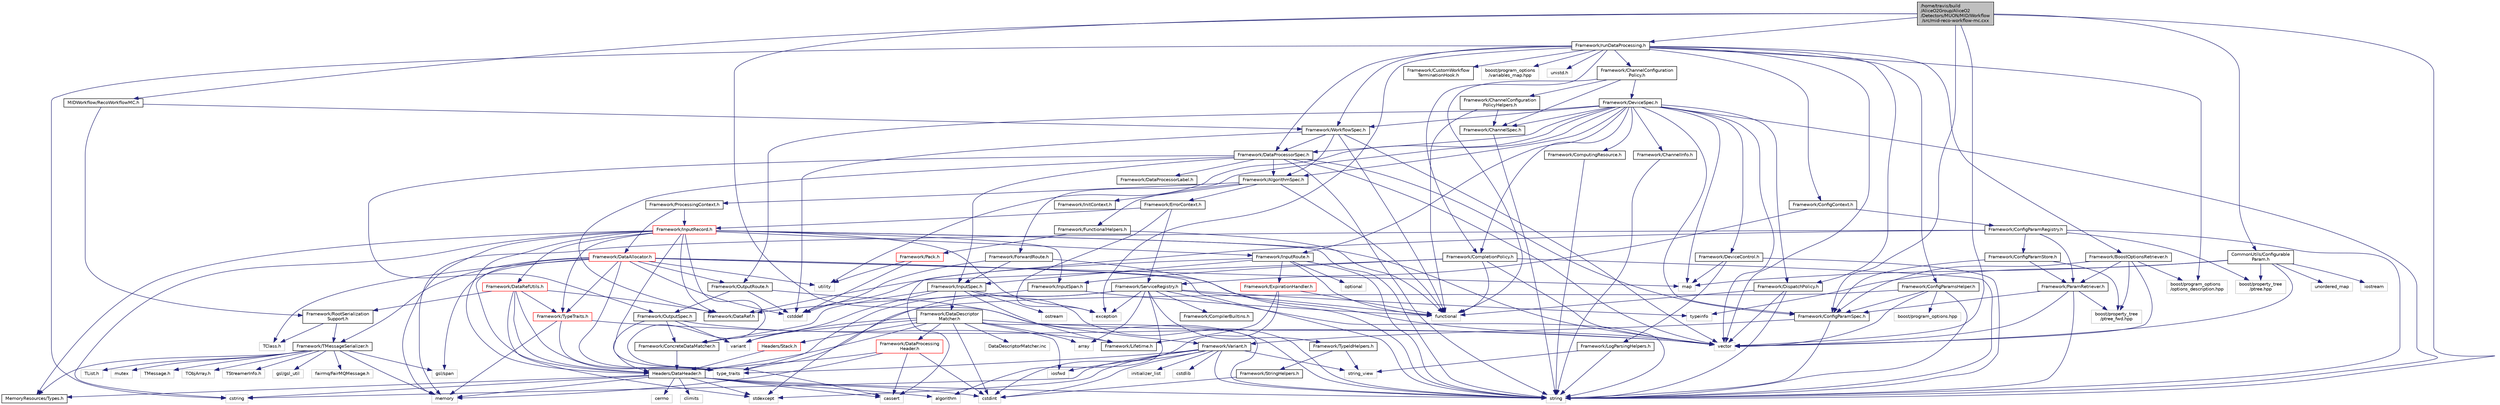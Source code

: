 digraph "/home/travis/build/AliceO2Group/AliceO2/Detectors/MUON/MID/Workflow/src/mid-reco-workflow-mc.cxx"
{
 // INTERACTIVE_SVG=YES
  bgcolor="transparent";
  edge [fontname="Helvetica",fontsize="10",labelfontname="Helvetica",labelfontsize="10"];
  node [fontname="Helvetica",fontsize="10",shape=record];
  Node0 [label="/home/travis/build\l/AliceO2Group/AliceO2\l/Detectors/MUON/MID/Workflow\l/src/mid-reco-workflow-mc.cxx",height=0.2,width=0.4,color="black", fillcolor="grey75", style="filled", fontcolor="black"];
  Node0 -> Node1 [color="midnightblue",fontsize="10",style="solid",fontname="Helvetica"];
  Node1 [label="string",height=0.2,width=0.4,color="grey75"];
  Node0 -> Node2 [color="midnightblue",fontsize="10",style="solid",fontname="Helvetica"];
  Node2 [label="vector",height=0.2,width=0.4,color="grey75"];
  Node0 -> Node3 [color="midnightblue",fontsize="10",style="solid",fontname="Helvetica"];
  Node3 [label="Framework/Variant.h",height=0.2,width=0.4,color="black",URL="$de/d56/Variant_8h.html"];
  Node3 -> Node4 [color="midnightblue",fontsize="10",style="solid",fontname="Helvetica"];
  Node4 [label="type_traits",height=0.2,width=0.4,color="grey75"];
  Node3 -> Node5 [color="midnightblue",fontsize="10",style="solid",fontname="Helvetica"];
  Node5 [label="cstring",height=0.2,width=0.4,color="grey75"];
  Node3 -> Node6 [color="midnightblue",fontsize="10",style="solid",fontname="Helvetica"];
  Node6 [label="cstdint",height=0.2,width=0.4,color="grey75"];
  Node3 -> Node7 [color="midnightblue",fontsize="10",style="solid",fontname="Helvetica"];
  Node7 [label="cstdlib",height=0.2,width=0.4,color="grey75"];
  Node3 -> Node8 [color="midnightblue",fontsize="10",style="solid",fontname="Helvetica"];
  Node8 [label="stdexcept",height=0.2,width=0.4,color="grey75"];
  Node3 -> Node9 [color="midnightblue",fontsize="10",style="solid",fontname="Helvetica"];
  Node9 [label="iosfwd",height=0.2,width=0.4,color="grey75"];
  Node3 -> Node10 [color="midnightblue",fontsize="10",style="solid",fontname="Helvetica"];
  Node10 [label="initializer_list",height=0.2,width=0.4,color="grey75"];
  Node3 -> Node11 [color="midnightblue",fontsize="10",style="solid",fontname="Helvetica"];
  Node11 [label="string_view",height=0.2,width=0.4,color="grey75"];
  Node3 -> Node1 [color="midnightblue",fontsize="10",style="solid",fontname="Helvetica"];
  Node0 -> Node12 [color="midnightblue",fontsize="10",style="solid",fontname="Helvetica"];
  Node12 [label="CommonUtils/Configurable\lParam.h",height=0.2,width=0.4,color="black",URL="$db/d2c/ConfigurableParam_8h.html"];
  Node12 -> Node2 [color="midnightblue",fontsize="10",style="solid",fontname="Helvetica"];
  Node12 -> Node13 [color="midnightblue",fontsize="10",style="solid",fontname="Helvetica"];
  Node13 [label="map",height=0.2,width=0.4,color="grey75"];
  Node12 -> Node14 [color="midnightblue",fontsize="10",style="solid",fontname="Helvetica"];
  Node14 [label="unordered_map",height=0.2,width=0.4,color="grey75"];
  Node12 -> Node15 [color="midnightblue",fontsize="10",style="solid",fontname="Helvetica"];
  Node15 [label="boost/property_tree\l/ptree.hpp",height=0.2,width=0.4,color="grey75"];
  Node12 -> Node16 [color="midnightblue",fontsize="10",style="solid",fontname="Helvetica"];
  Node16 [label="typeinfo",height=0.2,width=0.4,color="grey75"];
  Node12 -> Node17 [color="midnightblue",fontsize="10",style="solid",fontname="Helvetica"];
  Node17 [label="iostream",height=0.2,width=0.4,color="grey75"];
  Node0 -> Node18 [color="midnightblue",fontsize="10",style="solid",fontname="Helvetica"];
  Node18 [label="MIDWorkflow/RecoWorkflowMC.h",height=0.2,width=0.4,color="black",URL="$dc/dd4/RecoWorkflowMC_8h.html",tooltip="Definition of the reconstruction workflow for MID MC. "];
  Node18 -> Node19 [color="midnightblue",fontsize="10",style="solid",fontname="Helvetica"];
  Node19 [label="Framework/RootSerialization\lSupport.h",height=0.2,width=0.4,color="black",URL="$db/dff/RootSerializationSupport_8h.html"];
  Node19 -> Node20 [color="midnightblue",fontsize="10",style="solid",fontname="Helvetica"];
  Node20 [label="Framework/TMessageSerializer.h",height=0.2,width=0.4,color="black",URL="$d8/d3c/TMessageSerializer_8h.html"];
  Node20 -> Node21 [color="midnightblue",fontsize="10",style="solid",fontname="Helvetica"];
  Node21 [label="fairmq/FairMQMessage.h",height=0.2,width=0.4,color="grey75"];
  Node20 -> Node22 [color="midnightblue",fontsize="10",style="solid",fontname="Helvetica"];
  Node22 [label="TList.h",height=0.2,width=0.4,color="grey75"];
  Node20 -> Node23 [color="midnightblue",fontsize="10",style="solid",fontname="Helvetica"];
  Node23 [label="TMessage.h",height=0.2,width=0.4,color="grey75"];
  Node20 -> Node24 [color="midnightblue",fontsize="10",style="solid",fontname="Helvetica"];
  Node24 [label="TObjArray.h",height=0.2,width=0.4,color="grey75"];
  Node20 -> Node25 [color="midnightblue",fontsize="10",style="solid",fontname="Helvetica"];
  Node25 [label="TStreamerInfo.h",height=0.2,width=0.4,color="grey75"];
  Node20 -> Node26 [color="midnightblue",fontsize="10",style="solid",fontname="Helvetica"];
  Node26 [label="gsl/gsl_util",height=0.2,width=0.4,color="grey75"];
  Node20 -> Node27 [color="midnightblue",fontsize="10",style="solid",fontname="Helvetica"];
  Node27 [label="gsl/span",height=0.2,width=0.4,color="grey75"];
  Node20 -> Node28 [color="midnightblue",fontsize="10",style="solid",fontname="Helvetica"];
  Node28 [label="memory",height=0.2,width=0.4,color="grey75"];
  Node20 -> Node29 [color="midnightblue",fontsize="10",style="solid",fontname="Helvetica"];
  Node29 [label="mutex",height=0.2,width=0.4,color="grey75"];
  Node20 -> Node30 [color="midnightblue",fontsize="10",style="solid",fontname="Helvetica"];
  Node30 [label="MemoryResources/Types.h",height=0.2,width=0.4,color="black",URL="$d7/df8/Types_8h.html"];
  Node19 -> Node31 [color="midnightblue",fontsize="10",style="solid",fontname="Helvetica"];
  Node31 [label="TClass.h",height=0.2,width=0.4,color="grey75"];
  Node18 -> Node32 [color="midnightblue",fontsize="10",style="solid",fontname="Helvetica"];
  Node32 [label="Framework/WorkflowSpec.h",height=0.2,width=0.4,color="black",URL="$df/da1/WorkflowSpec_8h.html"];
  Node32 -> Node33 [color="midnightblue",fontsize="10",style="solid",fontname="Helvetica"];
  Node33 [label="Framework/DataProcessorSpec.h",height=0.2,width=0.4,color="black",URL="$d0/df4/DataProcessorSpec_8h.html"];
  Node33 -> Node34 [color="midnightblue",fontsize="10",style="solid",fontname="Helvetica"];
  Node34 [label="Framework/AlgorithmSpec.h",height=0.2,width=0.4,color="black",URL="$d0/d14/AlgorithmSpec_8h.html"];
  Node34 -> Node35 [color="midnightblue",fontsize="10",style="solid",fontname="Helvetica"];
  Node35 [label="Framework/ProcessingContext.h",height=0.2,width=0.4,color="black",URL="$de/d6a/ProcessingContext_8h.html"];
  Node35 -> Node36 [color="midnightblue",fontsize="10",style="solid",fontname="Helvetica"];
  Node36 [label="Framework/InputRecord.h",height=0.2,width=0.4,color="red",URL="$d6/d5c/InputRecord_8h.html"];
  Node36 -> Node37 [color="midnightblue",fontsize="10",style="solid",fontname="Helvetica"];
  Node37 [label="Framework/DataRef.h",height=0.2,width=0.4,color="black",URL="$d5/dfb/DataRef_8h.html"];
  Node36 -> Node38 [color="midnightblue",fontsize="10",style="solid",fontname="Helvetica"];
  Node38 [label="Framework/DataRefUtils.h",height=0.2,width=0.4,color="red",URL="$d5/db8/DataRefUtils_8h.html"];
  Node38 -> Node37 [color="midnightblue",fontsize="10",style="solid",fontname="Helvetica"];
  Node38 -> Node19 [color="midnightblue",fontsize="10",style="solid",fontname="Helvetica"];
  Node38 -> Node40 [color="midnightblue",fontsize="10",style="solid",fontname="Helvetica"];
  Node40 [label="Framework/TypeTraits.h",height=0.2,width=0.4,color="red",URL="$d0/d95/TypeTraits_8h.html"];
  Node40 -> Node4 [color="midnightblue",fontsize="10",style="solid",fontname="Helvetica"];
  Node40 -> Node2 [color="midnightblue",fontsize="10",style="solid",fontname="Helvetica"];
  Node40 -> Node28 [color="midnightblue",fontsize="10",style="solid",fontname="Helvetica"];
  Node38 -> Node60 [color="midnightblue",fontsize="10",style="solid",fontname="Helvetica"];
  Node60 [label="Headers/DataHeader.h",height=0.2,width=0.4,color="black",URL="$dc/dcd/DataHeader_8h.html"];
  Node60 -> Node6 [color="midnightblue",fontsize="10",style="solid",fontname="Helvetica"];
  Node60 -> Node28 [color="midnightblue",fontsize="10",style="solid",fontname="Helvetica"];
  Node60 -> Node61 [color="midnightblue",fontsize="10",style="solid",fontname="Helvetica"];
  Node61 [label="cassert",height=0.2,width=0.4,color="grey75"];
  Node60 -> Node5 [color="midnightblue",fontsize="10",style="solid",fontname="Helvetica"];
  Node60 -> Node62 [color="midnightblue",fontsize="10",style="solid",fontname="Helvetica"];
  Node62 [label="algorithm",height=0.2,width=0.4,color="grey75"];
  Node60 -> Node8 [color="midnightblue",fontsize="10",style="solid",fontname="Helvetica"];
  Node60 -> Node1 [color="midnightblue",fontsize="10",style="solid",fontname="Helvetica"];
  Node60 -> Node63 [color="midnightblue",fontsize="10",style="solid",fontname="Helvetica"];
  Node63 [label="climits",height=0.2,width=0.4,color="grey75"];
  Node60 -> Node30 [color="midnightblue",fontsize="10",style="solid",fontname="Helvetica"];
  Node60 -> Node64 [color="midnightblue",fontsize="10",style="solid",fontname="Helvetica"];
  Node64 [label="cerrno",height=0.2,width=0.4,color="grey75"];
  Node38 -> Node8 [color="midnightblue",fontsize="10",style="solid",fontname="Helvetica"];
  Node38 -> Node4 [color="midnightblue",fontsize="10",style="solid",fontname="Helvetica"];
  Node36 -> Node89 [color="midnightblue",fontsize="10",style="solid",fontname="Helvetica"];
  Node89 [label="Framework/InputRoute.h",height=0.2,width=0.4,color="black",URL="$d5/d19/InputRoute_8h.html"];
  Node89 -> Node90 [color="midnightblue",fontsize="10",style="solid",fontname="Helvetica"];
  Node90 [label="Framework/ExpirationHandler.h",height=0.2,width=0.4,color="red",URL="$d2/dd9/ExpirationHandler_8h.html"];
  Node90 -> Node65 [color="midnightblue",fontsize="10",style="solid",fontname="Helvetica"];
  Node65 [label="Framework/Lifetime.h",height=0.2,width=0.4,color="black",URL="$dc/dca/Lifetime_8h.html"];
  Node90 -> Node6 [color="midnightblue",fontsize="10",style="solid",fontname="Helvetica"];
  Node90 -> Node92 [color="midnightblue",fontsize="10",style="solid",fontname="Helvetica"];
  Node92 [label="functional",height=0.2,width=0.4,color="grey75"];
  Node89 -> Node68 [color="midnightblue",fontsize="10",style="solid",fontname="Helvetica"];
  Node68 [label="Framework/InputSpec.h",height=0.2,width=0.4,color="black",URL="$d5/d3f/InputSpec_8h.html"];
  Node68 -> Node65 [color="midnightblue",fontsize="10",style="solid",fontname="Helvetica"];
  Node68 -> Node66 [color="midnightblue",fontsize="10",style="solid",fontname="Helvetica"];
  Node66 [label="Framework/ConcreteDataMatcher.h",height=0.2,width=0.4,color="black",URL="$d0/d1b/ConcreteDataMatcher_8h.html"];
  Node66 -> Node60 [color="midnightblue",fontsize="10",style="solid",fontname="Helvetica"];
  Node68 -> Node69 [color="midnightblue",fontsize="10",style="solid",fontname="Helvetica"];
  Node69 [label="Framework/DataDescriptor\lMatcher.h",height=0.2,width=0.4,color="black",URL="$d3/da3/DataDescriptorMatcher_8h.html"];
  Node69 -> Node66 [color="midnightblue",fontsize="10",style="solid",fontname="Helvetica"];
  Node69 -> Node70 [color="midnightblue",fontsize="10",style="solid",fontname="Helvetica"];
  Node70 [label="Framework/DataProcessing\lHeader.h",height=0.2,width=0.4,color="red",URL="$d6/dc9/DataProcessingHeader_8h.html"];
  Node70 -> Node60 [color="midnightblue",fontsize="10",style="solid",fontname="Helvetica"];
  Node70 -> Node6 [color="midnightblue",fontsize="10",style="solid",fontname="Helvetica"];
  Node70 -> Node28 [color="midnightblue",fontsize="10",style="solid",fontname="Helvetica"];
  Node70 -> Node61 [color="midnightblue",fontsize="10",style="solid",fontname="Helvetica"];
  Node69 -> Node60 [color="midnightblue",fontsize="10",style="solid",fontname="Helvetica"];
  Node69 -> Node73 [color="midnightblue",fontsize="10",style="solid",fontname="Helvetica"];
  Node73 [label="Headers/Stack.h",height=0.2,width=0.4,color="red",URL="$d4/d00/Headers_2include_2Headers_2Stack_8h.html"];
  Node73 -> Node60 [color="midnightblue",fontsize="10",style="solid",fontname="Helvetica"];
  Node69 -> Node47 [color="midnightblue",fontsize="10",style="solid",fontname="Helvetica"];
  Node47 [label="array",height=0.2,width=0.4,color="grey75"];
  Node69 -> Node6 [color="midnightblue",fontsize="10",style="solid",fontname="Helvetica"];
  Node69 -> Node9 [color="midnightblue",fontsize="10",style="solid",fontname="Helvetica"];
  Node69 -> Node1 [color="midnightblue",fontsize="10",style="solid",fontname="Helvetica"];
  Node69 -> Node67 [color="midnightblue",fontsize="10",style="solid",fontname="Helvetica"];
  Node67 [label="variant",height=0.2,width=0.4,color="grey75"];
  Node69 -> Node2 [color="midnightblue",fontsize="10",style="solid",fontname="Helvetica"];
  Node69 -> Node83 [color="midnightblue",fontsize="10",style="solid",fontname="Helvetica"];
  Node83 [label="DataDescriptorMatcher.inc",height=0.2,width=0.4,color="grey75"];
  Node68 -> Node1 [color="midnightblue",fontsize="10",style="solid",fontname="Helvetica"];
  Node68 -> Node84 [color="midnightblue",fontsize="10",style="solid",fontname="Helvetica"];
  Node84 [label="ostream",height=0.2,width=0.4,color="grey75"];
  Node68 -> Node67 [color="midnightblue",fontsize="10",style="solid",fontname="Helvetica"];
  Node89 -> Node93 [color="midnightblue",fontsize="10",style="solid",fontname="Helvetica"];
  Node93 [label="cstddef",height=0.2,width=0.4,color="grey75"];
  Node89 -> Node1 [color="midnightblue",fontsize="10",style="solid",fontname="Helvetica"];
  Node89 -> Node92 [color="midnightblue",fontsize="10",style="solid",fontname="Helvetica"];
  Node89 -> Node86 [color="midnightblue",fontsize="10",style="solid",fontname="Helvetica"];
  Node86 [label="optional",height=0.2,width=0.4,color="grey75"];
  Node36 -> Node40 [color="midnightblue",fontsize="10",style="solid",fontname="Helvetica"];
  Node36 -> Node94 [color="midnightblue",fontsize="10",style="solid",fontname="Helvetica"];
  Node94 [label="Framework/InputSpan.h",height=0.2,width=0.4,color="black",URL="$da/d0f/InputSpan_8h.html"];
  Node94 -> Node37 [color="midnightblue",fontsize="10",style="solid",fontname="Helvetica"];
  Node94 -> Node92 [color="midnightblue",fontsize="10",style="solid",fontname="Helvetica"];
  Node36 -> Node30 [color="midnightblue",fontsize="10",style="solid",fontname="Helvetica"];
  Node36 -> Node60 [color="midnightblue",fontsize="10",style="solid",fontname="Helvetica"];
  Node36 -> Node1 [color="midnightblue",fontsize="10",style="solid",fontname="Helvetica"];
  Node36 -> Node2 [color="midnightblue",fontsize="10",style="solid",fontname="Helvetica"];
  Node36 -> Node5 [color="midnightblue",fontsize="10",style="solid",fontname="Helvetica"];
  Node36 -> Node61 [color="midnightblue",fontsize="10",style="solid",fontname="Helvetica"];
  Node36 -> Node97 [color="midnightblue",fontsize="10",style="solid",fontname="Helvetica"];
  Node97 [label="exception",height=0.2,width=0.4,color="grey75"];
  Node36 -> Node28 [color="midnightblue",fontsize="10",style="solid",fontname="Helvetica"];
  Node36 -> Node4 [color="midnightblue",fontsize="10",style="solid",fontname="Helvetica"];
  Node35 -> Node98 [color="midnightblue",fontsize="10",style="solid",fontname="Helvetica"];
  Node98 [label="Framework/DataAllocator.h",height=0.2,width=0.4,color="red",URL="$d1/d28/DataAllocator_8h.html"];
  Node98 -> Node112 [color="midnightblue",fontsize="10",style="solid",fontname="Helvetica"];
  Node112 [label="Framework/OutputRoute.h",height=0.2,width=0.4,color="black",URL="$d6/df4/OutputRoute_8h.html"];
  Node112 -> Node59 [color="midnightblue",fontsize="10",style="solid",fontname="Helvetica"];
  Node59 [label="Framework/OutputSpec.h",height=0.2,width=0.4,color="black",URL="$db/d2d/OutputSpec_8h.html"];
  Node59 -> Node60 [color="midnightblue",fontsize="10",style="solid",fontname="Helvetica"];
  Node59 -> Node65 [color="midnightblue",fontsize="10",style="solid",fontname="Helvetica"];
  Node59 -> Node66 [color="midnightblue",fontsize="10",style="solid",fontname="Helvetica"];
  Node59 -> Node67 [color="midnightblue",fontsize="10",style="solid",fontname="Helvetica"];
  Node112 -> Node93 [color="midnightblue",fontsize="10",style="solid",fontname="Helvetica"];
  Node112 -> Node1 [color="midnightblue",fontsize="10",style="solid",fontname="Helvetica"];
  Node98 -> Node20 [color="midnightblue",fontsize="10",style="solid",fontname="Helvetica"];
  Node98 -> Node40 [color="midnightblue",fontsize="10",style="solid",fontname="Helvetica"];
  Node98 -> Node60 [color="midnightblue",fontsize="10",style="solid",fontname="Helvetica"];
  Node98 -> Node31 [color="midnightblue",fontsize="10",style="solid",fontname="Helvetica"];
  Node98 -> Node27 [color="midnightblue",fontsize="10",style="solid",fontname="Helvetica"];
  Node98 -> Node2 [color="midnightblue",fontsize="10",style="solid",fontname="Helvetica"];
  Node98 -> Node13 [color="midnightblue",fontsize="10",style="solid",fontname="Helvetica"];
  Node98 -> Node1 [color="midnightblue",fontsize="10",style="solid",fontname="Helvetica"];
  Node98 -> Node46 [color="midnightblue",fontsize="10",style="solid",fontname="Helvetica"];
  Node46 [label="utility",height=0.2,width=0.4,color="grey75"];
  Node98 -> Node4 [color="midnightblue",fontsize="10",style="solid",fontname="Helvetica"];
  Node98 -> Node93 [color="midnightblue",fontsize="10",style="solid",fontname="Helvetica"];
  Node34 -> Node115 [color="midnightblue",fontsize="10",style="solid",fontname="Helvetica"];
  Node115 [label="Framework/ErrorContext.h",height=0.2,width=0.4,color="black",URL="$d7/dad/ErrorContext_8h.html"];
  Node115 -> Node36 [color="midnightblue",fontsize="10",style="solid",fontname="Helvetica"];
  Node115 -> Node116 [color="midnightblue",fontsize="10",style="solid",fontname="Helvetica"];
  Node116 [label="Framework/ServiceRegistry.h",height=0.2,width=0.4,color="black",URL="$d8/d17/ServiceRegistry_8h.html"];
  Node116 -> Node117 [color="midnightblue",fontsize="10",style="solid",fontname="Helvetica"];
  Node117 [label="Framework/CompilerBuiltins.h",height=0.2,width=0.4,color="black",URL="$d9/de8/CompilerBuiltins_8h.html"];
  Node116 -> Node100 [color="midnightblue",fontsize="10",style="solid",fontname="Helvetica"];
  Node100 [label="Framework/TypeIdHelpers.h",height=0.2,width=0.4,color="black",URL="$d2/d9a/TypeIdHelpers_8h.html"];
  Node100 -> Node11 [color="midnightblue",fontsize="10",style="solid",fontname="Helvetica"];
  Node100 -> Node101 [color="midnightblue",fontsize="10",style="solid",fontname="Helvetica"];
  Node101 [label="Framework/StringHelpers.h",height=0.2,width=0.4,color="black",URL="$db/dff/StringHelpers_8h.html"];
  Node101 -> Node6 [color="midnightblue",fontsize="10",style="solid",fontname="Helvetica"];
  Node116 -> Node62 [color="midnightblue",fontsize="10",style="solid",fontname="Helvetica"];
  Node116 -> Node47 [color="midnightblue",fontsize="10",style="solid",fontname="Helvetica"];
  Node116 -> Node97 [color="midnightblue",fontsize="10",style="solid",fontname="Helvetica"];
  Node116 -> Node92 [color="midnightblue",fontsize="10",style="solid",fontname="Helvetica"];
  Node116 -> Node1 [color="midnightblue",fontsize="10",style="solid",fontname="Helvetica"];
  Node116 -> Node4 [color="midnightblue",fontsize="10",style="solid",fontname="Helvetica"];
  Node116 -> Node16 [color="midnightblue",fontsize="10",style="solid",fontname="Helvetica"];
  Node116 -> Node8 [color="midnightblue",fontsize="10",style="solid",fontname="Helvetica"];
  Node115 -> Node97 [color="midnightblue",fontsize="10",style="solid",fontname="Helvetica"];
  Node34 -> Node118 [color="midnightblue",fontsize="10",style="solid",fontname="Helvetica"];
  Node118 [label="Framework/InitContext.h",height=0.2,width=0.4,color="black",URL="$d4/d2b/InitContext_8h.html"];
  Node34 -> Node119 [color="midnightblue",fontsize="10",style="solid",fontname="Helvetica"];
  Node119 [label="Framework/FunctionalHelpers.h",height=0.2,width=0.4,color="black",URL="$de/d9b/FunctionalHelpers_8h.html"];
  Node119 -> Node120 [color="midnightblue",fontsize="10",style="solid",fontname="Helvetica"];
  Node120 [label="Framework/Pack.h",height=0.2,width=0.4,color="red",URL="$dd/dce/Pack_8h.html"];
  Node120 -> Node93 [color="midnightblue",fontsize="10",style="solid",fontname="Helvetica"];
  Node120 -> Node46 [color="midnightblue",fontsize="10",style="solid",fontname="Helvetica"];
  Node119 -> Node92 [color="midnightblue",fontsize="10",style="solid",fontname="Helvetica"];
  Node34 -> Node92 [color="midnightblue",fontsize="10",style="solid",fontname="Helvetica"];
  Node33 -> Node121 [color="midnightblue",fontsize="10",style="solid",fontname="Helvetica"];
  Node121 [label="Framework/ConfigParamSpec.h",height=0.2,width=0.4,color="black",URL="$d0/d1c/ConfigParamSpec_8h.html"];
  Node121 -> Node3 [color="midnightblue",fontsize="10",style="solid",fontname="Helvetica"];
  Node121 -> Node1 [color="midnightblue",fontsize="10",style="solid",fontname="Helvetica"];
  Node33 -> Node122 [color="midnightblue",fontsize="10",style="solid",fontname="Helvetica"];
  Node122 [label="Framework/DataProcessorLabel.h",height=0.2,width=0.4,color="black",URL="$d1/df2/DataProcessorLabel_8h.html"];
  Node33 -> Node37 [color="midnightblue",fontsize="10",style="solid",fontname="Helvetica"];
  Node33 -> Node68 [color="midnightblue",fontsize="10",style="solid",fontname="Helvetica"];
  Node33 -> Node59 [color="midnightblue",fontsize="10",style="solid",fontname="Helvetica"];
  Node33 -> Node1 [color="midnightblue",fontsize="10",style="solid",fontname="Helvetica"];
  Node33 -> Node2 [color="midnightblue",fontsize="10",style="solid",fontname="Helvetica"];
  Node32 -> Node34 [color="midnightblue",fontsize="10",style="solid",fontname="Helvetica"];
  Node32 -> Node2 [color="midnightblue",fontsize="10",style="solid",fontname="Helvetica"];
  Node32 -> Node92 [color="midnightblue",fontsize="10",style="solid",fontname="Helvetica"];
  Node32 -> Node93 [color="midnightblue",fontsize="10",style="solid",fontname="Helvetica"];
  Node0 -> Node121 [color="midnightblue",fontsize="10",style="solid",fontname="Helvetica"];
  Node0 -> Node123 [color="midnightblue",fontsize="10",style="solid",fontname="Helvetica"];
  Node123 [label="Framework/runDataProcessing.h",height=0.2,width=0.4,color="black",URL="$db/dd0/runDataProcessing_8h.html"];
  Node123 -> Node124 [color="midnightblue",fontsize="10",style="solid",fontname="Helvetica"];
  Node124 [label="Framework/ChannelConfiguration\lPolicy.h",height=0.2,width=0.4,color="black",URL="$dd/d0f/ChannelConfigurationPolicy_8h.html"];
  Node124 -> Node125 [color="midnightblue",fontsize="10",style="solid",fontname="Helvetica"];
  Node125 [label="Framework/ChannelConfiguration\lPolicyHelpers.h",height=0.2,width=0.4,color="black",URL="$d6/d05/ChannelConfigurationPolicyHelpers_8h.html"];
  Node125 -> Node126 [color="midnightblue",fontsize="10",style="solid",fontname="Helvetica"];
  Node126 [label="Framework/ChannelSpec.h",height=0.2,width=0.4,color="black",URL="$d6/d72/ChannelSpec_8h.html"];
  Node126 -> Node1 [color="midnightblue",fontsize="10",style="solid",fontname="Helvetica"];
  Node125 -> Node92 [color="midnightblue",fontsize="10",style="solid",fontname="Helvetica"];
  Node124 -> Node126 [color="midnightblue",fontsize="10",style="solid",fontname="Helvetica"];
  Node124 -> Node127 [color="midnightblue",fontsize="10",style="solid",fontname="Helvetica"];
  Node127 [label="Framework/DeviceSpec.h",height=0.2,width=0.4,color="black",URL="$df/de8/DeviceSpec_8h.html"];
  Node127 -> Node32 [color="midnightblue",fontsize="10",style="solid",fontname="Helvetica"];
  Node127 -> Node128 [color="midnightblue",fontsize="10",style="solid",fontname="Helvetica"];
  Node128 [label="Framework/ComputingResource.h",height=0.2,width=0.4,color="black",URL="$d8/d62/ComputingResource_8h.html"];
  Node128 -> Node1 [color="midnightblue",fontsize="10",style="solid",fontname="Helvetica"];
  Node127 -> Node33 [color="midnightblue",fontsize="10",style="solid",fontname="Helvetica"];
  Node127 -> Node126 [color="midnightblue",fontsize="10",style="solid",fontname="Helvetica"];
  Node127 -> Node129 [color="midnightblue",fontsize="10",style="solid",fontname="Helvetica"];
  Node129 [label="Framework/ChannelInfo.h",height=0.2,width=0.4,color="black",URL="$dd/de5/ChannelInfo_8h.html"];
  Node129 -> Node1 [color="midnightblue",fontsize="10",style="solid",fontname="Helvetica"];
  Node127 -> Node130 [color="midnightblue",fontsize="10",style="solid",fontname="Helvetica"];
  Node130 [label="Framework/DeviceControl.h",height=0.2,width=0.4,color="black",URL="$d2/d2c/DeviceControl_8h.html"];
  Node130 -> Node13 [color="midnightblue",fontsize="10",style="solid",fontname="Helvetica"];
  Node130 -> Node1 [color="midnightblue",fontsize="10",style="solid",fontname="Helvetica"];
  Node130 -> Node131 [color="midnightblue",fontsize="10",style="solid",fontname="Helvetica"];
  Node131 [label="Framework/LogParsingHelpers.h",height=0.2,width=0.4,color="black",URL="$d8/d4a/LogParsingHelpers_8h.html"];
  Node131 -> Node1 [color="midnightblue",fontsize="10",style="solid",fontname="Helvetica"];
  Node131 -> Node11 [color="midnightblue",fontsize="10",style="solid",fontname="Helvetica"];
  Node127 -> Node34 [color="midnightblue",fontsize="10",style="solid",fontname="Helvetica"];
  Node127 -> Node121 [color="midnightblue",fontsize="10",style="solid",fontname="Helvetica"];
  Node127 -> Node132 [color="midnightblue",fontsize="10",style="solid",fontname="Helvetica"];
  Node132 [label="Framework/ForwardRoute.h",height=0.2,width=0.4,color="black",URL="$d7/d12/ForwardRoute_8h.html"];
  Node132 -> Node68 [color="midnightblue",fontsize="10",style="solid",fontname="Helvetica"];
  Node132 -> Node93 [color="midnightblue",fontsize="10",style="solid",fontname="Helvetica"];
  Node132 -> Node1 [color="midnightblue",fontsize="10",style="solid",fontname="Helvetica"];
  Node127 -> Node89 [color="midnightblue",fontsize="10",style="solid",fontname="Helvetica"];
  Node127 -> Node112 [color="midnightblue",fontsize="10",style="solid",fontname="Helvetica"];
  Node127 -> Node133 [color="midnightblue",fontsize="10",style="solid",fontname="Helvetica"];
  Node133 [label="Framework/CompletionPolicy.h",height=0.2,width=0.4,color="black",URL="$df/dd6/CompletionPolicy_8h.html"];
  Node133 -> Node37 [color="midnightblue",fontsize="10",style="solid",fontname="Helvetica"];
  Node133 -> Node94 [color="midnightblue",fontsize="10",style="solid",fontname="Helvetica"];
  Node133 -> Node92 [color="midnightblue",fontsize="10",style="solid",fontname="Helvetica"];
  Node133 -> Node1 [color="midnightblue",fontsize="10",style="solid",fontname="Helvetica"];
  Node133 -> Node2 [color="midnightblue",fontsize="10",style="solid",fontname="Helvetica"];
  Node127 -> Node105 [color="midnightblue",fontsize="10",style="solid",fontname="Helvetica"];
  Node105 [label="Framework/DispatchPolicy.h",height=0.2,width=0.4,color="black",URL="$da/de6/DispatchPolicy_8h.html"];
  Node105 -> Node92 [color="midnightblue",fontsize="10",style="solid",fontname="Helvetica"];
  Node105 -> Node1 [color="midnightblue",fontsize="10",style="solid",fontname="Helvetica"];
  Node105 -> Node2 [color="midnightblue",fontsize="10",style="solid",fontname="Helvetica"];
  Node127 -> Node2 [color="midnightblue",fontsize="10",style="solid",fontname="Helvetica"];
  Node127 -> Node1 [color="midnightblue",fontsize="10",style="solid",fontname="Helvetica"];
  Node127 -> Node13 [color="midnightblue",fontsize="10",style="solid",fontname="Helvetica"];
  Node127 -> Node46 [color="midnightblue",fontsize="10",style="solid",fontname="Helvetica"];
  Node124 -> Node92 [color="midnightblue",fontsize="10",style="solid",fontname="Helvetica"];
  Node123 -> Node133 [color="midnightblue",fontsize="10",style="solid",fontname="Helvetica"];
  Node123 -> Node105 [color="midnightblue",fontsize="10",style="solid",fontname="Helvetica"];
  Node123 -> Node134 [color="midnightblue",fontsize="10",style="solid",fontname="Helvetica"];
  Node134 [label="Framework/ConfigParamsHelper.h",height=0.2,width=0.4,color="black",URL="$dd/d2b/ConfigParamsHelper_8h.html"];
  Node134 -> Node121 [color="midnightblue",fontsize="10",style="solid",fontname="Helvetica"];
  Node134 -> Node135 [color="midnightblue",fontsize="10",style="solid",fontname="Helvetica"];
  Node135 [label="boost/program_options.hpp",height=0.2,width=0.4,color="grey75"];
  Node134 -> Node1 [color="midnightblue",fontsize="10",style="solid",fontname="Helvetica"];
  Node134 -> Node2 [color="midnightblue",fontsize="10",style="solid",fontname="Helvetica"];
  Node134 -> Node4 [color="midnightblue",fontsize="10",style="solid",fontname="Helvetica"];
  Node123 -> Node33 [color="midnightblue",fontsize="10",style="solid",fontname="Helvetica"];
  Node123 -> Node32 [color="midnightblue",fontsize="10",style="solid",fontname="Helvetica"];
  Node123 -> Node136 [color="midnightblue",fontsize="10",style="solid",fontname="Helvetica"];
  Node136 [label="Framework/ConfigContext.h",height=0.2,width=0.4,color="black",URL="$d7/d2e/ConfigContext_8h.html"];
  Node136 -> Node137 [color="midnightblue",fontsize="10",style="solid",fontname="Helvetica"];
  Node137 [label="Framework/ConfigParamRegistry.h",height=0.2,width=0.4,color="black",URL="$de/dc6/ConfigParamRegistry_8h.html"];
  Node137 -> Node138 [color="midnightblue",fontsize="10",style="solid",fontname="Helvetica"];
  Node138 [label="Framework/ParamRetriever.h",height=0.2,width=0.4,color="black",URL="$df/d72/ParamRetriever_8h.html"];
  Node138 -> Node121 [color="midnightblue",fontsize="10",style="solid",fontname="Helvetica"];
  Node138 -> Node139 [color="midnightblue",fontsize="10",style="solid",fontname="Helvetica"];
  Node139 [label="boost/property_tree\l/ptree_fwd.hpp",height=0.2,width=0.4,color="grey75"];
  Node138 -> Node1 [color="midnightblue",fontsize="10",style="solid",fontname="Helvetica"];
  Node138 -> Node2 [color="midnightblue",fontsize="10",style="solid",fontname="Helvetica"];
  Node137 -> Node140 [color="midnightblue",fontsize="10",style="solid",fontname="Helvetica"];
  Node140 [label="Framework/ConfigParamStore.h",height=0.2,width=0.4,color="black",URL="$dd/daf/ConfigParamStore_8h.html"];
  Node140 -> Node138 [color="midnightblue",fontsize="10",style="solid",fontname="Helvetica"];
  Node140 -> Node121 [color="midnightblue",fontsize="10",style="solid",fontname="Helvetica"];
  Node140 -> Node139 [color="midnightblue",fontsize="10",style="solid",fontname="Helvetica"];
  Node137 -> Node15 [color="midnightblue",fontsize="10",style="solid",fontname="Helvetica"];
  Node137 -> Node28 [color="midnightblue",fontsize="10",style="solid",fontname="Helvetica"];
  Node137 -> Node1 [color="midnightblue",fontsize="10",style="solid",fontname="Helvetica"];
  Node137 -> Node61 [color="midnightblue",fontsize="10",style="solid",fontname="Helvetica"];
  Node136 -> Node116 [color="midnightblue",fontsize="10",style="solid",fontname="Helvetica"];
  Node123 -> Node141 [color="midnightblue",fontsize="10",style="solid",fontname="Helvetica"];
  Node141 [label="Framework/BoostOptionsRetriever.h",height=0.2,width=0.4,color="black",URL="$d3/d7e/BoostOptionsRetriever_8h.html"];
  Node141 -> Node121 [color="midnightblue",fontsize="10",style="solid",fontname="Helvetica"];
  Node141 -> Node138 [color="midnightblue",fontsize="10",style="solid",fontname="Helvetica"];
  Node141 -> Node139 [color="midnightblue",fontsize="10",style="solid",fontname="Helvetica"];
  Node141 -> Node142 [color="midnightblue",fontsize="10",style="solid",fontname="Helvetica"];
  Node142 [label="boost/program_options\l/options_description.hpp",height=0.2,width=0.4,color="grey75"];
  Node141 -> Node2 [color="midnightblue",fontsize="10",style="solid",fontname="Helvetica"];
  Node123 -> Node143 [color="midnightblue",fontsize="10",style="solid",fontname="Helvetica"];
  Node143 [label="Framework/CustomWorkflow\lTerminationHook.h",height=0.2,width=0.4,color="black",URL="$da/def/CustomWorkflowTerminationHook_8h.html"];
  Node123 -> Node142 [color="midnightblue",fontsize="10",style="solid",fontname="Helvetica"];
  Node123 -> Node144 [color="midnightblue",fontsize="10",style="solid",fontname="Helvetica"];
  Node144 [label="boost/program_options\l/variables_map.hpp",height=0.2,width=0.4,color="grey75"];
  Node123 -> Node145 [color="midnightblue",fontsize="10",style="solid",fontname="Helvetica"];
  Node145 [label="unistd.h",height=0.2,width=0.4,color="grey75"];
  Node123 -> Node2 [color="midnightblue",fontsize="10",style="solid",fontname="Helvetica"];
  Node123 -> Node5 [color="midnightblue",fontsize="10",style="solid",fontname="Helvetica"];
  Node123 -> Node97 [color="midnightblue",fontsize="10",style="solid",fontname="Helvetica"];
}
